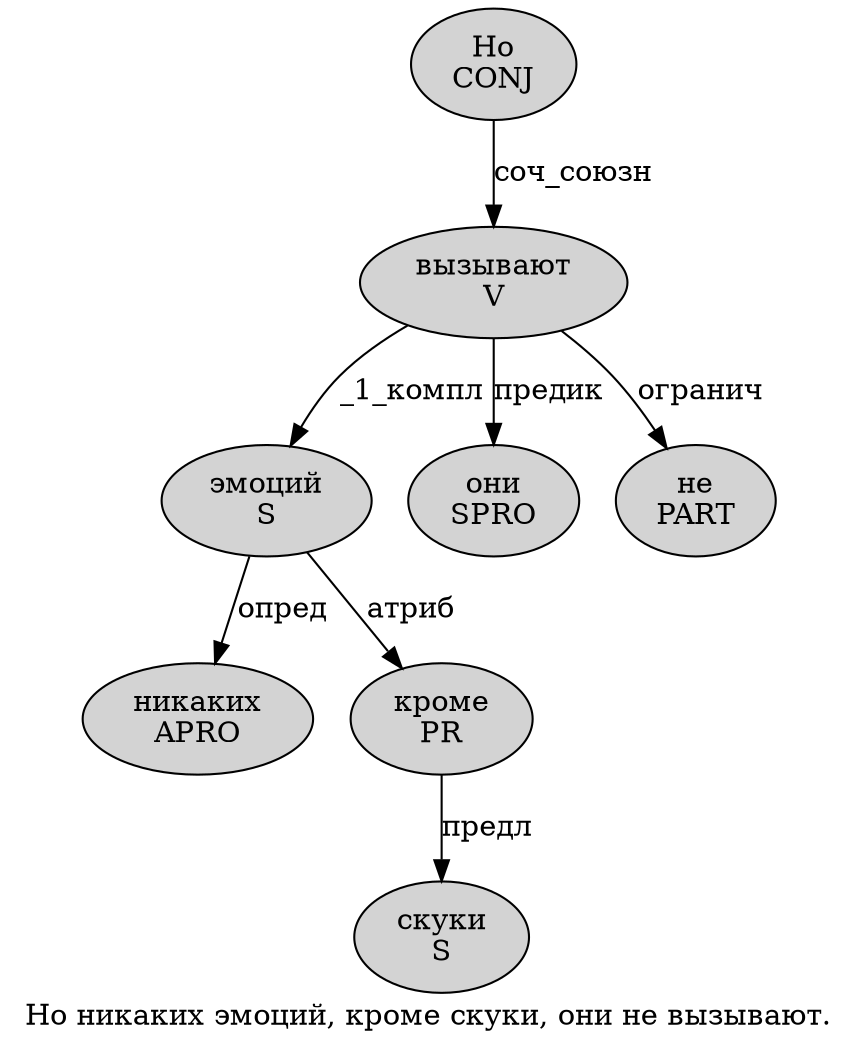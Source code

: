 digraph SENTENCE_4643 {
	graph [label="Но никаких эмоций, кроме скуки, они не вызывают."]
	node [style=filled]
		0 [label="Но
CONJ" color="" fillcolor=lightgray penwidth=1 shape=ellipse]
		1 [label="никаких
APRO" color="" fillcolor=lightgray penwidth=1 shape=ellipse]
		2 [label="эмоций
S" color="" fillcolor=lightgray penwidth=1 shape=ellipse]
		4 [label="кроме
PR" color="" fillcolor=lightgray penwidth=1 shape=ellipse]
		5 [label="скуки
S" color="" fillcolor=lightgray penwidth=1 shape=ellipse]
		7 [label="они
SPRO" color="" fillcolor=lightgray penwidth=1 shape=ellipse]
		8 [label="не
PART" color="" fillcolor=lightgray penwidth=1 shape=ellipse]
		9 [label="вызывают
V" color="" fillcolor=lightgray penwidth=1 shape=ellipse]
			9 -> 2 [label="_1_компл"]
			9 -> 7 [label="предик"]
			9 -> 8 [label="огранич"]
			2 -> 1 [label="опред"]
			2 -> 4 [label="атриб"]
			4 -> 5 [label="предл"]
			0 -> 9 [label="соч_союзн"]
}